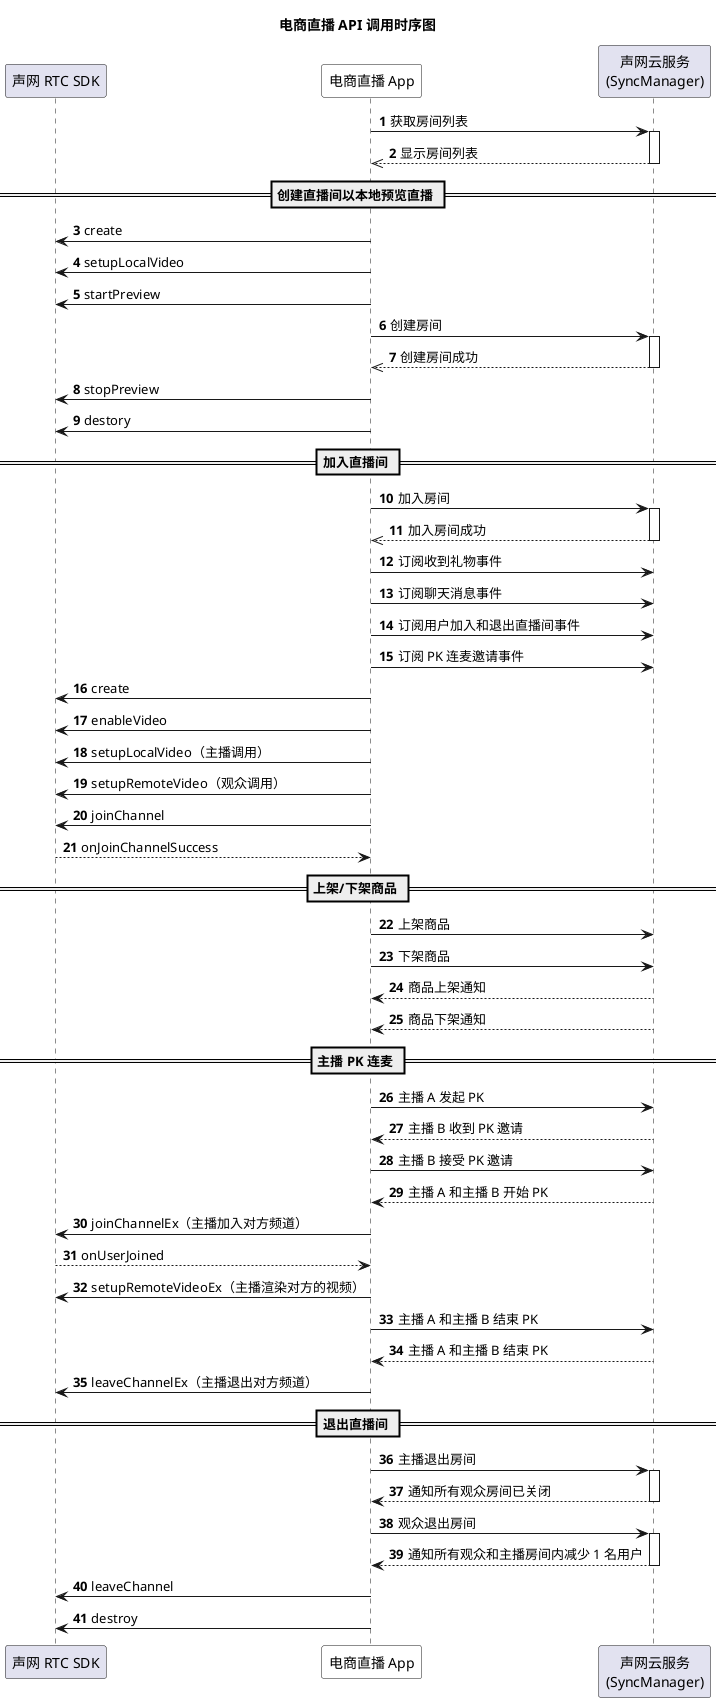 @startuml
autonumber
title 电商直播 API 调用时序图
participant "声网 RTC SDK" as sdk
participant "电商直播 App" as app #White
participant "声网云服务\n(SyncManager)" as cloud
app -> cloud: 获取房间列表
activate cloud
cloud -->> app: 显示房间列表
deactivate cloud
== 创建直播间以本地预览直播 ==
app -> sdk: create
app -> sdk: setupLocalVideo
app -> sdk: startPreview
app -> cloud: 创建房间
activate cloud
cloud -->> app: 创建房间成功
deactivate cloud
app -> sdk: stopPreview
app -> sdk: destory
== 加入直播间 ==
app -> cloud: 加入房间
activate cloud
cloud -->> app: 加入房间成功
deactivate cloud
app -> cloud: 订阅收到礼物事件
app -> cloud: 订阅聊天消息事件
app -> cloud: 订阅用户加入和退出直播间事件
app -> cloud: 订阅 PK 连麦邀请事件
app -> sdk: create
app -> sdk: enableVideo
app -> sdk: setupLocalVideo（主播调用）
app -> sdk: setupRemoteVideo（观众调用）
app -> sdk: joinChannel
sdk --> app: onJoinChannelSuccess
== 上架/下架商品 ==
app -> cloud: 上架商品
app -> cloud: 下架商品
cloud --> app: 商品上架通知
cloud --> app: 商品下架通知
== 主播 PK 连麦 ==
app -> cloud: 主播 A 发起 PK
cloud --> app: 主播 B 收到 PK 邀请
app -> cloud: 主播 B 接受 PK 邀请
cloud --> app: 主播 A 和主播 B 开始 PK
app -> sdk: joinChannelEx（主播加入对方频道）
sdk --> app: onUserJoined
app -> sdk: setupRemoteVideoEx（主播渲染对方的视频）
app -> cloud: 主播 A 和主播 B 结束 PK
cloud --> app: 主播 A 和主播 B 结束 PK
app -> sdk: leaveChannelEx（主播退出对方频道）
== 退出直播间 ==
app -> cloud: 主播退出房间
activate cloud
cloud --> app: 通知所有观众房间已关闭
deactivate cloud
app -> cloud: 观众退出房间
activate cloud
cloud --> app: 通知所有观众和主播房间内减少 1 名用户
deactivate cloud
app -> sdk: leaveChannel
app -> sdk: destroy
@enduml